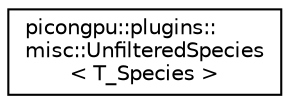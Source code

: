 digraph "Graphical Class Hierarchy"
{
 // LATEX_PDF_SIZE
  edge [fontname="Helvetica",fontsize="10",labelfontname="Helvetica",labelfontsize="10"];
  node [fontname="Helvetica",fontsize="10",shape=record];
  rankdir="LR";
  Node0 [label="picongpu::plugins::\lmisc::UnfilteredSpecies\l\< T_Species \>",height=0.2,width=0.4,color="black", fillcolor="white", style="filled",URL="$structpicongpu_1_1plugins_1_1misc_1_1_unfiltered_species.html",tooltip="species without a filter"];
}
